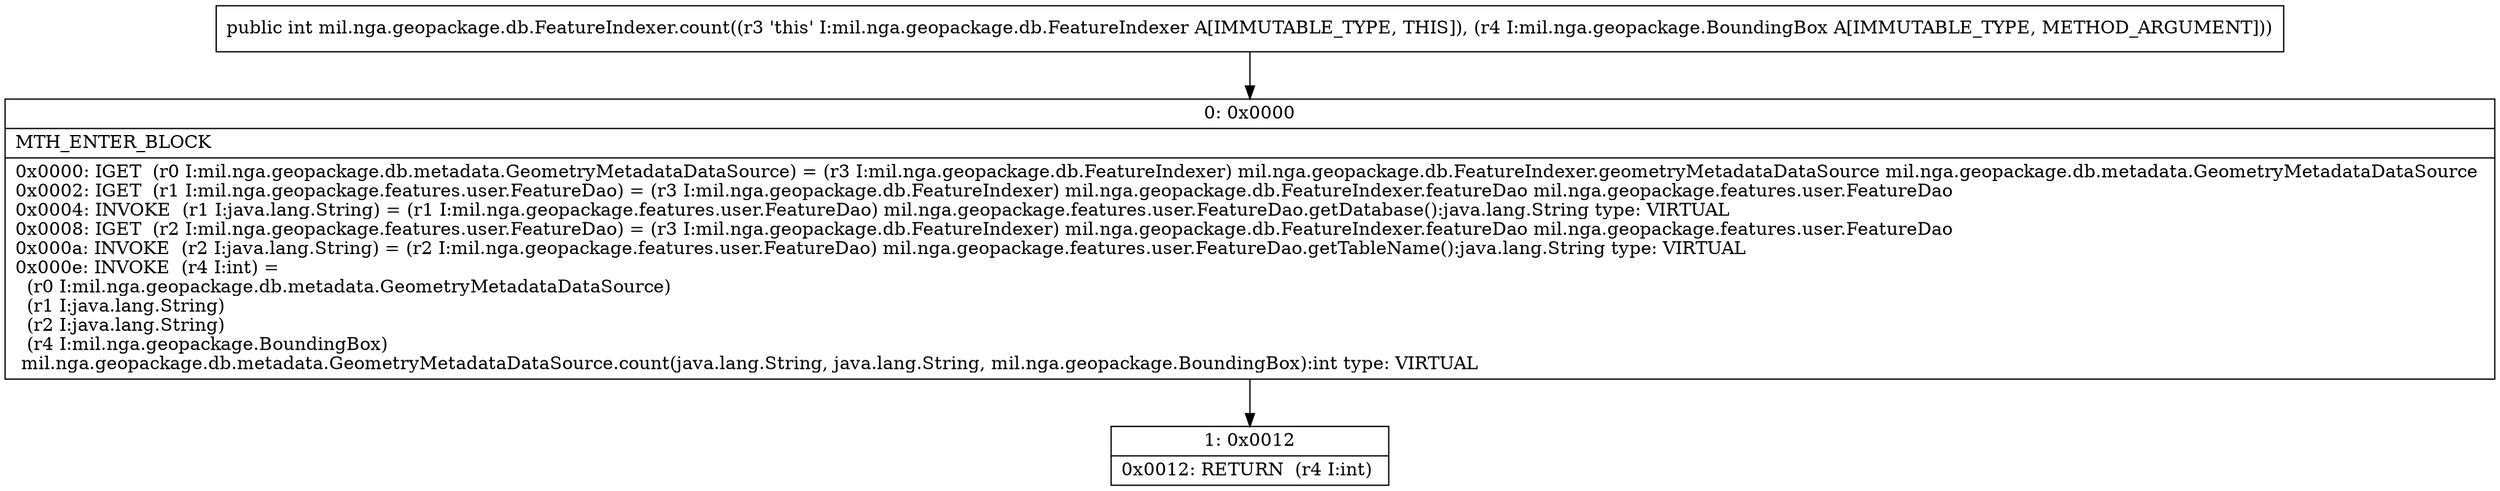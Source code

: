 digraph "CFG formil.nga.geopackage.db.FeatureIndexer.count(Lmil\/nga\/geopackage\/BoundingBox;)I" {
Node_0 [shape=record,label="{0\:\ 0x0000|MTH_ENTER_BLOCK\l|0x0000: IGET  (r0 I:mil.nga.geopackage.db.metadata.GeometryMetadataDataSource) = (r3 I:mil.nga.geopackage.db.FeatureIndexer) mil.nga.geopackage.db.FeatureIndexer.geometryMetadataDataSource mil.nga.geopackage.db.metadata.GeometryMetadataDataSource \l0x0002: IGET  (r1 I:mil.nga.geopackage.features.user.FeatureDao) = (r3 I:mil.nga.geopackage.db.FeatureIndexer) mil.nga.geopackage.db.FeatureIndexer.featureDao mil.nga.geopackage.features.user.FeatureDao \l0x0004: INVOKE  (r1 I:java.lang.String) = (r1 I:mil.nga.geopackage.features.user.FeatureDao) mil.nga.geopackage.features.user.FeatureDao.getDatabase():java.lang.String type: VIRTUAL \l0x0008: IGET  (r2 I:mil.nga.geopackage.features.user.FeatureDao) = (r3 I:mil.nga.geopackage.db.FeatureIndexer) mil.nga.geopackage.db.FeatureIndexer.featureDao mil.nga.geopackage.features.user.FeatureDao \l0x000a: INVOKE  (r2 I:java.lang.String) = (r2 I:mil.nga.geopackage.features.user.FeatureDao) mil.nga.geopackage.features.user.FeatureDao.getTableName():java.lang.String type: VIRTUAL \l0x000e: INVOKE  (r4 I:int) = \l  (r0 I:mil.nga.geopackage.db.metadata.GeometryMetadataDataSource)\l  (r1 I:java.lang.String)\l  (r2 I:java.lang.String)\l  (r4 I:mil.nga.geopackage.BoundingBox)\l mil.nga.geopackage.db.metadata.GeometryMetadataDataSource.count(java.lang.String, java.lang.String, mil.nga.geopackage.BoundingBox):int type: VIRTUAL \l}"];
Node_1 [shape=record,label="{1\:\ 0x0012|0x0012: RETURN  (r4 I:int) \l}"];
MethodNode[shape=record,label="{public int mil.nga.geopackage.db.FeatureIndexer.count((r3 'this' I:mil.nga.geopackage.db.FeatureIndexer A[IMMUTABLE_TYPE, THIS]), (r4 I:mil.nga.geopackage.BoundingBox A[IMMUTABLE_TYPE, METHOD_ARGUMENT])) }"];
MethodNode -> Node_0;
Node_0 -> Node_1;
}

